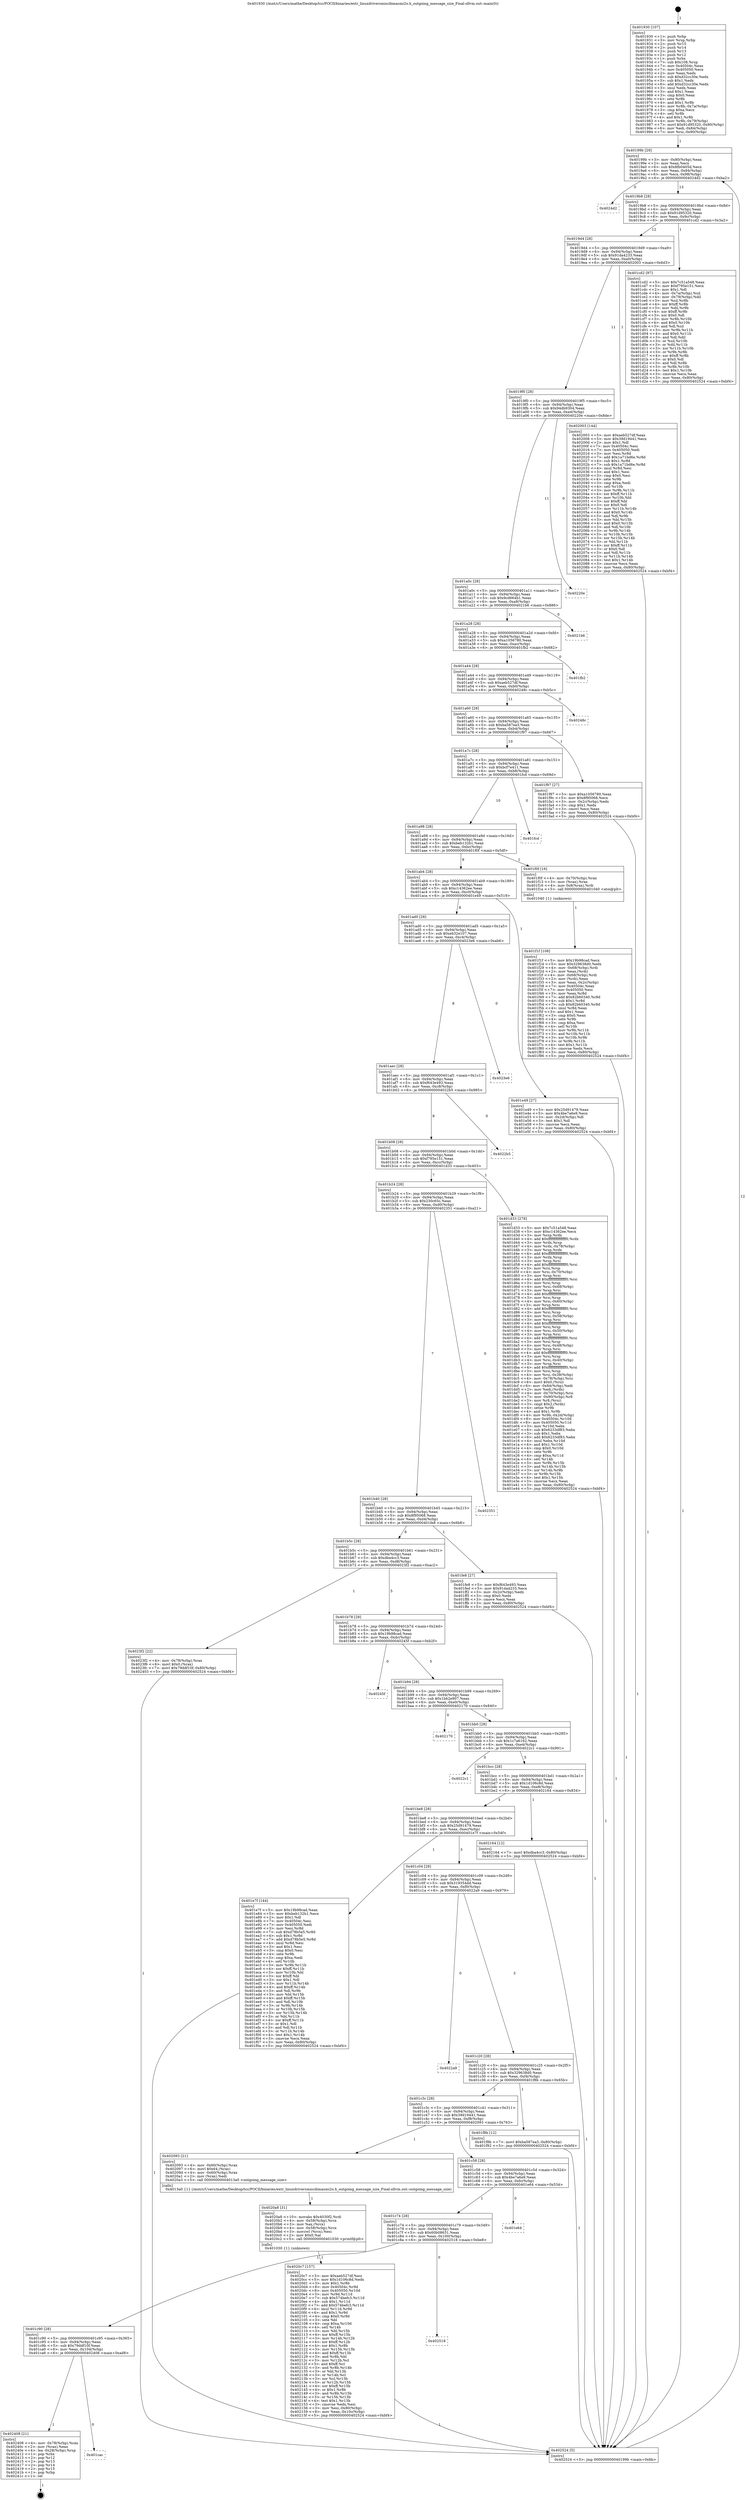 digraph "0x401930" {
  label = "0x401930 (/mnt/c/Users/mathe/Desktop/tcc/POCII/binaries/extr_linuxdriversmiscibmasmi2o.h_outgoing_message_size_Final-ollvm.out::main(0))"
  labelloc = "t"
  node[shape=record]

  Entry [label="",width=0.3,height=0.3,shape=circle,fillcolor=black,style=filled]
  "0x40199b" [label="{
     0x40199b [29]\l
     | [instrs]\l
     &nbsp;&nbsp;0x40199b \<+3\>: mov -0x80(%rbp),%eax\l
     &nbsp;&nbsp;0x40199e \<+2\>: mov %eax,%ecx\l
     &nbsp;&nbsp;0x4019a0 \<+6\>: sub $0x8fb0405d,%ecx\l
     &nbsp;&nbsp;0x4019a6 \<+6\>: mov %eax,-0x94(%rbp)\l
     &nbsp;&nbsp;0x4019ac \<+6\>: mov %ecx,-0x98(%rbp)\l
     &nbsp;&nbsp;0x4019b2 \<+6\>: je 00000000004024d2 \<main+0xba2\>\l
  }"]
  "0x4024d2" [label="{
     0x4024d2\l
  }", style=dashed]
  "0x4019b8" [label="{
     0x4019b8 [28]\l
     | [instrs]\l
     &nbsp;&nbsp;0x4019b8 \<+5\>: jmp 00000000004019bd \<main+0x8d\>\l
     &nbsp;&nbsp;0x4019bd \<+6\>: mov -0x94(%rbp),%eax\l
     &nbsp;&nbsp;0x4019c3 \<+5\>: sub $0x91d95320,%eax\l
     &nbsp;&nbsp;0x4019c8 \<+6\>: mov %eax,-0x9c(%rbp)\l
     &nbsp;&nbsp;0x4019ce \<+6\>: je 0000000000401cd2 \<main+0x3a2\>\l
  }"]
  Exit [label="",width=0.3,height=0.3,shape=circle,fillcolor=black,style=filled,peripheries=2]
  "0x401cd2" [label="{
     0x401cd2 [97]\l
     | [instrs]\l
     &nbsp;&nbsp;0x401cd2 \<+5\>: mov $0x7c51a548,%eax\l
     &nbsp;&nbsp;0x401cd7 \<+5\>: mov $0xf795e151,%ecx\l
     &nbsp;&nbsp;0x401cdc \<+2\>: mov $0x1,%dl\l
     &nbsp;&nbsp;0x401cde \<+4\>: mov -0x7a(%rbp),%sil\l
     &nbsp;&nbsp;0x401ce2 \<+4\>: mov -0x79(%rbp),%dil\l
     &nbsp;&nbsp;0x401ce6 \<+3\>: mov %sil,%r8b\l
     &nbsp;&nbsp;0x401ce9 \<+4\>: xor $0xff,%r8b\l
     &nbsp;&nbsp;0x401ced \<+3\>: mov %dil,%r9b\l
     &nbsp;&nbsp;0x401cf0 \<+4\>: xor $0xff,%r9b\l
     &nbsp;&nbsp;0x401cf4 \<+3\>: xor $0x0,%dl\l
     &nbsp;&nbsp;0x401cf7 \<+3\>: mov %r8b,%r10b\l
     &nbsp;&nbsp;0x401cfa \<+4\>: and $0x0,%r10b\l
     &nbsp;&nbsp;0x401cfe \<+3\>: and %dl,%sil\l
     &nbsp;&nbsp;0x401d01 \<+3\>: mov %r9b,%r11b\l
     &nbsp;&nbsp;0x401d04 \<+4\>: and $0x0,%r11b\l
     &nbsp;&nbsp;0x401d08 \<+3\>: and %dl,%dil\l
     &nbsp;&nbsp;0x401d0b \<+3\>: or %sil,%r10b\l
     &nbsp;&nbsp;0x401d0e \<+3\>: or %dil,%r11b\l
     &nbsp;&nbsp;0x401d11 \<+3\>: xor %r11b,%r10b\l
     &nbsp;&nbsp;0x401d14 \<+3\>: or %r9b,%r8b\l
     &nbsp;&nbsp;0x401d17 \<+4\>: xor $0xff,%r8b\l
     &nbsp;&nbsp;0x401d1b \<+3\>: or $0x0,%dl\l
     &nbsp;&nbsp;0x401d1e \<+3\>: and %dl,%r8b\l
     &nbsp;&nbsp;0x401d21 \<+3\>: or %r8b,%r10b\l
     &nbsp;&nbsp;0x401d24 \<+4\>: test $0x1,%r10b\l
     &nbsp;&nbsp;0x401d28 \<+3\>: cmovne %ecx,%eax\l
     &nbsp;&nbsp;0x401d2b \<+3\>: mov %eax,-0x80(%rbp)\l
     &nbsp;&nbsp;0x401d2e \<+5\>: jmp 0000000000402524 \<main+0xbf4\>\l
  }"]
  "0x4019d4" [label="{
     0x4019d4 [28]\l
     | [instrs]\l
     &nbsp;&nbsp;0x4019d4 \<+5\>: jmp 00000000004019d9 \<main+0xa9\>\l
     &nbsp;&nbsp;0x4019d9 \<+6\>: mov -0x94(%rbp),%eax\l
     &nbsp;&nbsp;0x4019df \<+5\>: sub $0x91da4233,%eax\l
     &nbsp;&nbsp;0x4019e4 \<+6\>: mov %eax,-0xa0(%rbp)\l
     &nbsp;&nbsp;0x4019ea \<+6\>: je 0000000000402003 \<main+0x6d3\>\l
  }"]
  "0x402524" [label="{
     0x402524 [5]\l
     | [instrs]\l
     &nbsp;&nbsp;0x402524 \<+5\>: jmp 000000000040199b \<main+0x6b\>\l
  }"]
  "0x401930" [label="{
     0x401930 [107]\l
     | [instrs]\l
     &nbsp;&nbsp;0x401930 \<+1\>: push %rbp\l
     &nbsp;&nbsp;0x401931 \<+3\>: mov %rsp,%rbp\l
     &nbsp;&nbsp;0x401934 \<+2\>: push %r15\l
     &nbsp;&nbsp;0x401936 \<+2\>: push %r14\l
     &nbsp;&nbsp;0x401938 \<+2\>: push %r13\l
     &nbsp;&nbsp;0x40193a \<+2\>: push %r12\l
     &nbsp;&nbsp;0x40193c \<+1\>: push %rbx\l
     &nbsp;&nbsp;0x40193d \<+7\>: sub $0x108,%rsp\l
     &nbsp;&nbsp;0x401944 \<+7\>: mov 0x40504c,%eax\l
     &nbsp;&nbsp;0x40194b \<+7\>: mov 0x405050,%ecx\l
     &nbsp;&nbsp;0x401952 \<+2\>: mov %eax,%edx\l
     &nbsp;&nbsp;0x401954 \<+6\>: sub $0xd32cc30e,%edx\l
     &nbsp;&nbsp;0x40195a \<+3\>: sub $0x1,%edx\l
     &nbsp;&nbsp;0x40195d \<+6\>: add $0xd32cc30e,%edx\l
     &nbsp;&nbsp;0x401963 \<+3\>: imul %edx,%eax\l
     &nbsp;&nbsp;0x401966 \<+3\>: and $0x1,%eax\l
     &nbsp;&nbsp;0x401969 \<+3\>: cmp $0x0,%eax\l
     &nbsp;&nbsp;0x40196c \<+4\>: sete %r8b\l
     &nbsp;&nbsp;0x401970 \<+4\>: and $0x1,%r8b\l
     &nbsp;&nbsp;0x401974 \<+4\>: mov %r8b,-0x7a(%rbp)\l
     &nbsp;&nbsp;0x401978 \<+3\>: cmp $0xa,%ecx\l
     &nbsp;&nbsp;0x40197b \<+4\>: setl %r8b\l
     &nbsp;&nbsp;0x40197f \<+4\>: and $0x1,%r8b\l
     &nbsp;&nbsp;0x401983 \<+4\>: mov %r8b,-0x79(%rbp)\l
     &nbsp;&nbsp;0x401987 \<+7\>: movl $0x91d95320,-0x80(%rbp)\l
     &nbsp;&nbsp;0x40198e \<+6\>: mov %edi,-0x84(%rbp)\l
     &nbsp;&nbsp;0x401994 \<+7\>: mov %rsi,-0x90(%rbp)\l
  }"]
  "0x401cac" [label="{
     0x401cac\l
  }", style=dashed]
  "0x402003" [label="{
     0x402003 [144]\l
     | [instrs]\l
     &nbsp;&nbsp;0x402003 \<+5\>: mov $0xaeb527df,%eax\l
     &nbsp;&nbsp;0x402008 \<+5\>: mov $0x39d19441,%ecx\l
     &nbsp;&nbsp;0x40200d \<+2\>: mov $0x1,%dl\l
     &nbsp;&nbsp;0x40200f \<+7\>: mov 0x40504c,%esi\l
     &nbsp;&nbsp;0x402016 \<+7\>: mov 0x405050,%edi\l
     &nbsp;&nbsp;0x40201d \<+3\>: mov %esi,%r8d\l
     &nbsp;&nbsp;0x402020 \<+7\>: add $0x1a71bd6e,%r8d\l
     &nbsp;&nbsp;0x402027 \<+4\>: sub $0x1,%r8d\l
     &nbsp;&nbsp;0x40202b \<+7\>: sub $0x1a71bd6e,%r8d\l
     &nbsp;&nbsp;0x402032 \<+4\>: imul %r8d,%esi\l
     &nbsp;&nbsp;0x402036 \<+3\>: and $0x1,%esi\l
     &nbsp;&nbsp;0x402039 \<+3\>: cmp $0x0,%esi\l
     &nbsp;&nbsp;0x40203c \<+4\>: sete %r9b\l
     &nbsp;&nbsp;0x402040 \<+3\>: cmp $0xa,%edi\l
     &nbsp;&nbsp;0x402043 \<+4\>: setl %r10b\l
     &nbsp;&nbsp;0x402047 \<+3\>: mov %r9b,%r11b\l
     &nbsp;&nbsp;0x40204a \<+4\>: xor $0xff,%r11b\l
     &nbsp;&nbsp;0x40204e \<+3\>: mov %r10b,%bl\l
     &nbsp;&nbsp;0x402051 \<+3\>: xor $0xff,%bl\l
     &nbsp;&nbsp;0x402054 \<+3\>: xor $0x0,%dl\l
     &nbsp;&nbsp;0x402057 \<+3\>: mov %r11b,%r14b\l
     &nbsp;&nbsp;0x40205a \<+4\>: and $0x0,%r14b\l
     &nbsp;&nbsp;0x40205e \<+3\>: and %dl,%r9b\l
     &nbsp;&nbsp;0x402061 \<+3\>: mov %bl,%r15b\l
     &nbsp;&nbsp;0x402064 \<+4\>: and $0x0,%r15b\l
     &nbsp;&nbsp;0x402068 \<+3\>: and %dl,%r10b\l
     &nbsp;&nbsp;0x40206b \<+3\>: or %r9b,%r14b\l
     &nbsp;&nbsp;0x40206e \<+3\>: or %r10b,%r15b\l
     &nbsp;&nbsp;0x402071 \<+3\>: xor %r15b,%r14b\l
     &nbsp;&nbsp;0x402074 \<+3\>: or %bl,%r11b\l
     &nbsp;&nbsp;0x402077 \<+4\>: xor $0xff,%r11b\l
     &nbsp;&nbsp;0x40207b \<+3\>: or $0x0,%dl\l
     &nbsp;&nbsp;0x40207e \<+3\>: and %dl,%r11b\l
     &nbsp;&nbsp;0x402081 \<+3\>: or %r11b,%r14b\l
     &nbsp;&nbsp;0x402084 \<+4\>: test $0x1,%r14b\l
     &nbsp;&nbsp;0x402088 \<+3\>: cmovne %ecx,%eax\l
     &nbsp;&nbsp;0x40208b \<+3\>: mov %eax,-0x80(%rbp)\l
     &nbsp;&nbsp;0x40208e \<+5\>: jmp 0000000000402524 \<main+0xbf4\>\l
  }"]
  "0x4019f0" [label="{
     0x4019f0 [28]\l
     | [instrs]\l
     &nbsp;&nbsp;0x4019f0 \<+5\>: jmp 00000000004019f5 \<main+0xc5\>\l
     &nbsp;&nbsp;0x4019f5 \<+6\>: mov -0x94(%rbp),%eax\l
     &nbsp;&nbsp;0x4019fb \<+5\>: sub $0x94db9304,%eax\l
     &nbsp;&nbsp;0x401a00 \<+6\>: mov %eax,-0xa4(%rbp)\l
     &nbsp;&nbsp;0x401a06 \<+6\>: je 000000000040220e \<main+0x8de\>\l
  }"]
  "0x402408" [label="{
     0x402408 [21]\l
     | [instrs]\l
     &nbsp;&nbsp;0x402408 \<+4\>: mov -0x78(%rbp),%rax\l
     &nbsp;&nbsp;0x40240c \<+2\>: mov (%rax),%eax\l
     &nbsp;&nbsp;0x40240e \<+4\>: lea -0x28(%rbp),%rsp\l
     &nbsp;&nbsp;0x402412 \<+1\>: pop %rbx\l
     &nbsp;&nbsp;0x402413 \<+2\>: pop %r12\l
     &nbsp;&nbsp;0x402415 \<+2\>: pop %r13\l
     &nbsp;&nbsp;0x402417 \<+2\>: pop %r14\l
     &nbsp;&nbsp;0x402419 \<+2\>: pop %r15\l
     &nbsp;&nbsp;0x40241b \<+1\>: pop %rbp\l
     &nbsp;&nbsp;0x40241c \<+1\>: ret\l
  }"]
  "0x40220e" [label="{
     0x40220e\l
  }", style=dashed]
  "0x401a0c" [label="{
     0x401a0c [28]\l
     | [instrs]\l
     &nbsp;&nbsp;0x401a0c \<+5\>: jmp 0000000000401a11 \<main+0xe1\>\l
     &nbsp;&nbsp;0x401a11 \<+6\>: mov -0x94(%rbp),%eax\l
     &nbsp;&nbsp;0x401a17 \<+5\>: sub $0x9cd664b1,%eax\l
     &nbsp;&nbsp;0x401a1c \<+6\>: mov %eax,-0xa8(%rbp)\l
     &nbsp;&nbsp;0x401a22 \<+6\>: je 00000000004021b6 \<main+0x886\>\l
  }"]
  "0x401c90" [label="{
     0x401c90 [28]\l
     | [instrs]\l
     &nbsp;&nbsp;0x401c90 \<+5\>: jmp 0000000000401c95 \<main+0x365\>\l
     &nbsp;&nbsp;0x401c95 \<+6\>: mov -0x94(%rbp),%eax\l
     &nbsp;&nbsp;0x401c9b \<+5\>: sub $0x79ddf10f,%eax\l
     &nbsp;&nbsp;0x401ca0 \<+6\>: mov %eax,-0x104(%rbp)\l
     &nbsp;&nbsp;0x401ca6 \<+6\>: je 0000000000402408 \<main+0xad8\>\l
  }"]
  "0x4021b6" [label="{
     0x4021b6\l
  }", style=dashed]
  "0x401a28" [label="{
     0x401a28 [28]\l
     | [instrs]\l
     &nbsp;&nbsp;0x401a28 \<+5\>: jmp 0000000000401a2d \<main+0xfd\>\l
     &nbsp;&nbsp;0x401a2d \<+6\>: mov -0x94(%rbp),%eax\l
     &nbsp;&nbsp;0x401a33 \<+5\>: sub $0xa1056780,%eax\l
     &nbsp;&nbsp;0x401a38 \<+6\>: mov %eax,-0xac(%rbp)\l
     &nbsp;&nbsp;0x401a3e \<+6\>: je 0000000000401fb2 \<main+0x682\>\l
  }"]
  "0x402518" [label="{
     0x402518\l
  }", style=dashed]
  "0x401fb2" [label="{
     0x401fb2\l
  }", style=dashed]
  "0x401a44" [label="{
     0x401a44 [28]\l
     | [instrs]\l
     &nbsp;&nbsp;0x401a44 \<+5\>: jmp 0000000000401a49 \<main+0x119\>\l
     &nbsp;&nbsp;0x401a49 \<+6\>: mov -0x94(%rbp),%eax\l
     &nbsp;&nbsp;0x401a4f \<+5\>: sub $0xaeb527df,%eax\l
     &nbsp;&nbsp;0x401a54 \<+6\>: mov %eax,-0xb0(%rbp)\l
     &nbsp;&nbsp;0x401a5a \<+6\>: je 000000000040248c \<main+0xb5c\>\l
  }"]
  "0x401c74" [label="{
     0x401c74 [28]\l
     | [instrs]\l
     &nbsp;&nbsp;0x401c74 \<+5\>: jmp 0000000000401c79 \<main+0x349\>\l
     &nbsp;&nbsp;0x401c79 \<+6\>: mov -0x94(%rbp),%eax\l
     &nbsp;&nbsp;0x401c7f \<+5\>: sub $0x60b08631,%eax\l
     &nbsp;&nbsp;0x401c84 \<+6\>: mov %eax,-0x100(%rbp)\l
     &nbsp;&nbsp;0x401c8a \<+6\>: je 0000000000402518 \<main+0xbe8\>\l
  }"]
  "0x40248c" [label="{
     0x40248c\l
  }", style=dashed]
  "0x401a60" [label="{
     0x401a60 [28]\l
     | [instrs]\l
     &nbsp;&nbsp;0x401a60 \<+5\>: jmp 0000000000401a65 \<main+0x135\>\l
     &nbsp;&nbsp;0x401a65 \<+6\>: mov -0x94(%rbp),%eax\l
     &nbsp;&nbsp;0x401a6b \<+5\>: sub $0xba587ea3,%eax\l
     &nbsp;&nbsp;0x401a70 \<+6\>: mov %eax,-0xb4(%rbp)\l
     &nbsp;&nbsp;0x401a76 \<+6\>: je 0000000000401f97 \<main+0x667\>\l
  }"]
  "0x401e64" [label="{
     0x401e64\l
  }", style=dashed]
  "0x401f97" [label="{
     0x401f97 [27]\l
     | [instrs]\l
     &nbsp;&nbsp;0x401f97 \<+5\>: mov $0xa1056780,%eax\l
     &nbsp;&nbsp;0x401f9c \<+5\>: mov $0x8f95068,%ecx\l
     &nbsp;&nbsp;0x401fa1 \<+3\>: mov -0x2c(%rbp),%edx\l
     &nbsp;&nbsp;0x401fa4 \<+3\>: cmp $0x1,%edx\l
     &nbsp;&nbsp;0x401fa7 \<+3\>: cmovl %ecx,%eax\l
     &nbsp;&nbsp;0x401faa \<+3\>: mov %eax,-0x80(%rbp)\l
     &nbsp;&nbsp;0x401fad \<+5\>: jmp 0000000000402524 \<main+0xbf4\>\l
  }"]
  "0x401a7c" [label="{
     0x401a7c [28]\l
     | [instrs]\l
     &nbsp;&nbsp;0x401a7c \<+5\>: jmp 0000000000401a81 \<main+0x151\>\l
     &nbsp;&nbsp;0x401a81 \<+6\>: mov -0x94(%rbp),%eax\l
     &nbsp;&nbsp;0x401a87 \<+5\>: sub $0xbcf7e411,%eax\l
     &nbsp;&nbsp;0x401a8c \<+6\>: mov %eax,-0xb8(%rbp)\l
     &nbsp;&nbsp;0x401a92 \<+6\>: je 0000000000401fcd \<main+0x69d\>\l
  }"]
  "0x4020c7" [label="{
     0x4020c7 [157]\l
     | [instrs]\l
     &nbsp;&nbsp;0x4020c7 \<+5\>: mov $0xaeb527df,%esi\l
     &nbsp;&nbsp;0x4020cc \<+5\>: mov $0x1d106c8d,%edx\l
     &nbsp;&nbsp;0x4020d1 \<+3\>: mov $0x1,%r8b\l
     &nbsp;&nbsp;0x4020d4 \<+8\>: mov 0x40504c,%r9d\l
     &nbsp;&nbsp;0x4020dc \<+8\>: mov 0x405050,%r10d\l
     &nbsp;&nbsp;0x4020e4 \<+3\>: mov %r9d,%r11d\l
     &nbsp;&nbsp;0x4020e7 \<+7\>: sub $0x574befc3,%r11d\l
     &nbsp;&nbsp;0x4020ee \<+4\>: sub $0x1,%r11d\l
     &nbsp;&nbsp;0x4020f2 \<+7\>: add $0x574befc3,%r11d\l
     &nbsp;&nbsp;0x4020f9 \<+4\>: imul %r11d,%r9d\l
     &nbsp;&nbsp;0x4020fd \<+4\>: and $0x1,%r9d\l
     &nbsp;&nbsp;0x402101 \<+4\>: cmp $0x0,%r9d\l
     &nbsp;&nbsp;0x402105 \<+3\>: sete %bl\l
     &nbsp;&nbsp;0x402108 \<+4\>: cmp $0xa,%r10d\l
     &nbsp;&nbsp;0x40210c \<+4\>: setl %r14b\l
     &nbsp;&nbsp;0x402110 \<+3\>: mov %bl,%r15b\l
     &nbsp;&nbsp;0x402113 \<+4\>: xor $0xff,%r15b\l
     &nbsp;&nbsp;0x402117 \<+3\>: mov %r14b,%r12b\l
     &nbsp;&nbsp;0x40211a \<+4\>: xor $0xff,%r12b\l
     &nbsp;&nbsp;0x40211e \<+4\>: xor $0x1,%r8b\l
     &nbsp;&nbsp;0x402122 \<+3\>: mov %r15b,%r13b\l
     &nbsp;&nbsp;0x402125 \<+4\>: and $0xff,%r13b\l
     &nbsp;&nbsp;0x402129 \<+3\>: and %r8b,%bl\l
     &nbsp;&nbsp;0x40212c \<+3\>: mov %r12b,%cl\l
     &nbsp;&nbsp;0x40212f \<+3\>: and $0xff,%cl\l
     &nbsp;&nbsp;0x402132 \<+3\>: and %r8b,%r14b\l
     &nbsp;&nbsp;0x402135 \<+3\>: or %bl,%r13b\l
     &nbsp;&nbsp;0x402138 \<+3\>: or %r14b,%cl\l
     &nbsp;&nbsp;0x40213b \<+3\>: xor %cl,%r13b\l
     &nbsp;&nbsp;0x40213e \<+3\>: or %r12b,%r15b\l
     &nbsp;&nbsp;0x402141 \<+4\>: xor $0xff,%r15b\l
     &nbsp;&nbsp;0x402145 \<+4\>: or $0x1,%r8b\l
     &nbsp;&nbsp;0x402149 \<+3\>: and %r8b,%r15b\l
     &nbsp;&nbsp;0x40214c \<+3\>: or %r15b,%r13b\l
     &nbsp;&nbsp;0x40214f \<+4\>: test $0x1,%r13b\l
     &nbsp;&nbsp;0x402153 \<+3\>: cmovne %edx,%esi\l
     &nbsp;&nbsp;0x402156 \<+3\>: mov %esi,-0x80(%rbp)\l
     &nbsp;&nbsp;0x402159 \<+6\>: mov %eax,-0x10c(%rbp)\l
     &nbsp;&nbsp;0x40215f \<+5\>: jmp 0000000000402524 \<main+0xbf4\>\l
  }"]
  "0x401fcd" [label="{
     0x401fcd\l
  }", style=dashed]
  "0x401a98" [label="{
     0x401a98 [28]\l
     | [instrs]\l
     &nbsp;&nbsp;0x401a98 \<+5\>: jmp 0000000000401a9d \<main+0x16d\>\l
     &nbsp;&nbsp;0x401a9d \<+6\>: mov -0x94(%rbp),%eax\l
     &nbsp;&nbsp;0x401aa3 \<+5\>: sub $0xbeb132b1,%eax\l
     &nbsp;&nbsp;0x401aa8 \<+6\>: mov %eax,-0xbc(%rbp)\l
     &nbsp;&nbsp;0x401aae \<+6\>: je 0000000000401f0f \<main+0x5df\>\l
  }"]
  "0x4020a8" [label="{
     0x4020a8 [31]\l
     | [instrs]\l
     &nbsp;&nbsp;0x4020a8 \<+10\>: movabs $0x4030f2,%rdi\l
     &nbsp;&nbsp;0x4020b2 \<+4\>: mov -0x58(%rbp),%rcx\l
     &nbsp;&nbsp;0x4020b6 \<+3\>: mov %ax,(%rcx)\l
     &nbsp;&nbsp;0x4020b9 \<+4\>: mov -0x58(%rbp),%rcx\l
     &nbsp;&nbsp;0x4020bd \<+3\>: movzwl (%rcx),%esi\l
     &nbsp;&nbsp;0x4020c0 \<+2\>: mov $0x0,%al\l
     &nbsp;&nbsp;0x4020c2 \<+5\>: call 0000000000401030 \<printf@plt\>\l
     | [calls]\l
     &nbsp;&nbsp;0x401030 \{1\} (unknown)\l
  }"]
  "0x401f0f" [label="{
     0x401f0f [16]\l
     | [instrs]\l
     &nbsp;&nbsp;0x401f0f \<+4\>: mov -0x70(%rbp),%rax\l
     &nbsp;&nbsp;0x401f13 \<+3\>: mov (%rax),%rax\l
     &nbsp;&nbsp;0x401f16 \<+4\>: mov 0x8(%rax),%rdi\l
     &nbsp;&nbsp;0x401f1a \<+5\>: call 0000000000401040 \<atoi@plt\>\l
     | [calls]\l
     &nbsp;&nbsp;0x401040 \{1\} (unknown)\l
  }"]
  "0x401ab4" [label="{
     0x401ab4 [28]\l
     | [instrs]\l
     &nbsp;&nbsp;0x401ab4 \<+5\>: jmp 0000000000401ab9 \<main+0x189\>\l
     &nbsp;&nbsp;0x401ab9 \<+6\>: mov -0x94(%rbp),%eax\l
     &nbsp;&nbsp;0x401abf \<+5\>: sub $0xc14362ee,%eax\l
     &nbsp;&nbsp;0x401ac4 \<+6\>: mov %eax,-0xc0(%rbp)\l
     &nbsp;&nbsp;0x401aca \<+6\>: je 0000000000401e49 \<main+0x519\>\l
  }"]
  "0x401c58" [label="{
     0x401c58 [28]\l
     | [instrs]\l
     &nbsp;&nbsp;0x401c58 \<+5\>: jmp 0000000000401c5d \<main+0x32d\>\l
     &nbsp;&nbsp;0x401c5d \<+6\>: mov -0x94(%rbp),%eax\l
     &nbsp;&nbsp;0x401c63 \<+5\>: sub $0x4be7a6e9,%eax\l
     &nbsp;&nbsp;0x401c68 \<+6\>: mov %eax,-0xfc(%rbp)\l
     &nbsp;&nbsp;0x401c6e \<+6\>: je 0000000000401e64 \<main+0x534\>\l
  }"]
  "0x401e49" [label="{
     0x401e49 [27]\l
     | [instrs]\l
     &nbsp;&nbsp;0x401e49 \<+5\>: mov $0x25d91479,%eax\l
     &nbsp;&nbsp;0x401e4e \<+5\>: mov $0x4be7a6e9,%ecx\l
     &nbsp;&nbsp;0x401e53 \<+3\>: mov -0x2d(%rbp),%dl\l
     &nbsp;&nbsp;0x401e56 \<+3\>: test $0x1,%dl\l
     &nbsp;&nbsp;0x401e59 \<+3\>: cmovne %ecx,%eax\l
     &nbsp;&nbsp;0x401e5c \<+3\>: mov %eax,-0x80(%rbp)\l
     &nbsp;&nbsp;0x401e5f \<+5\>: jmp 0000000000402524 \<main+0xbf4\>\l
  }"]
  "0x401ad0" [label="{
     0x401ad0 [28]\l
     | [instrs]\l
     &nbsp;&nbsp;0x401ad0 \<+5\>: jmp 0000000000401ad5 \<main+0x1a5\>\l
     &nbsp;&nbsp;0x401ad5 \<+6\>: mov -0x94(%rbp),%eax\l
     &nbsp;&nbsp;0x401adb \<+5\>: sub $0xeb32e107,%eax\l
     &nbsp;&nbsp;0x401ae0 \<+6\>: mov %eax,-0xc4(%rbp)\l
     &nbsp;&nbsp;0x401ae6 \<+6\>: je 00000000004023e6 \<main+0xab6\>\l
  }"]
  "0x402093" [label="{
     0x402093 [21]\l
     | [instrs]\l
     &nbsp;&nbsp;0x402093 \<+4\>: mov -0x60(%rbp),%rax\l
     &nbsp;&nbsp;0x402097 \<+6\>: movl $0x64,(%rax)\l
     &nbsp;&nbsp;0x40209d \<+4\>: mov -0x60(%rbp),%rax\l
     &nbsp;&nbsp;0x4020a1 \<+2\>: mov (%rax),%edi\l
     &nbsp;&nbsp;0x4020a3 \<+5\>: call 00000000004013a0 \<outgoing_message_size\>\l
     | [calls]\l
     &nbsp;&nbsp;0x4013a0 \{1\} (/mnt/c/Users/mathe/Desktop/tcc/POCII/binaries/extr_linuxdriversmiscibmasmi2o.h_outgoing_message_size_Final-ollvm.out::outgoing_message_size)\l
  }"]
  "0x4023e6" [label="{
     0x4023e6\l
  }", style=dashed]
  "0x401aec" [label="{
     0x401aec [28]\l
     | [instrs]\l
     &nbsp;&nbsp;0x401aec \<+5\>: jmp 0000000000401af1 \<main+0x1c1\>\l
     &nbsp;&nbsp;0x401af1 \<+6\>: mov -0x94(%rbp),%eax\l
     &nbsp;&nbsp;0x401af7 \<+5\>: sub $0xf643e493,%eax\l
     &nbsp;&nbsp;0x401afc \<+6\>: mov %eax,-0xc8(%rbp)\l
     &nbsp;&nbsp;0x401b02 \<+6\>: je 00000000004022b5 \<main+0x985\>\l
  }"]
  "0x401c3c" [label="{
     0x401c3c [28]\l
     | [instrs]\l
     &nbsp;&nbsp;0x401c3c \<+5\>: jmp 0000000000401c41 \<main+0x311\>\l
     &nbsp;&nbsp;0x401c41 \<+6\>: mov -0x94(%rbp),%eax\l
     &nbsp;&nbsp;0x401c47 \<+5\>: sub $0x39d19441,%eax\l
     &nbsp;&nbsp;0x401c4c \<+6\>: mov %eax,-0xf8(%rbp)\l
     &nbsp;&nbsp;0x401c52 \<+6\>: je 0000000000402093 \<main+0x763\>\l
  }"]
  "0x4022b5" [label="{
     0x4022b5\l
  }", style=dashed]
  "0x401b08" [label="{
     0x401b08 [28]\l
     | [instrs]\l
     &nbsp;&nbsp;0x401b08 \<+5\>: jmp 0000000000401b0d \<main+0x1dd\>\l
     &nbsp;&nbsp;0x401b0d \<+6\>: mov -0x94(%rbp),%eax\l
     &nbsp;&nbsp;0x401b13 \<+5\>: sub $0xf795e151,%eax\l
     &nbsp;&nbsp;0x401b18 \<+6\>: mov %eax,-0xcc(%rbp)\l
     &nbsp;&nbsp;0x401b1e \<+6\>: je 0000000000401d33 \<main+0x403\>\l
  }"]
  "0x401f8b" [label="{
     0x401f8b [12]\l
     | [instrs]\l
     &nbsp;&nbsp;0x401f8b \<+7\>: movl $0xba587ea3,-0x80(%rbp)\l
     &nbsp;&nbsp;0x401f92 \<+5\>: jmp 0000000000402524 \<main+0xbf4\>\l
  }"]
  "0x401d33" [label="{
     0x401d33 [278]\l
     | [instrs]\l
     &nbsp;&nbsp;0x401d33 \<+5\>: mov $0x7c51a548,%eax\l
     &nbsp;&nbsp;0x401d38 \<+5\>: mov $0xc14362ee,%ecx\l
     &nbsp;&nbsp;0x401d3d \<+3\>: mov %rsp,%rdx\l
     &nbsp;&nbsp;0x401d40 \<+4\>: add $0xfffffffffffffff0,%rdx\l
     &nbsp;&nbsp;0x401d44 \<+3\>: mov %rdx,%rsp\l
     &nbsp;&nbsp;0x401d47 \<+4\>: mov %rdx,-0x78(%rbp)\l
     &nbsp;&nbsp;0x401d4b \<+3\>: mov %rsp,%rdx\l
     &nbsp;&nbsp;0x401d4e \<+4\>: add $0xfffffffffffffff0,%rdx\l
     &nbsp;&nbsp;0x401d52 \<+3\>: mov %rdx,%rsp\l
     &nbsp;&nbsp;0x401d55 \<+3\>: mov %rsp,%rsi\l
     &nbsp;&nbsp;0x401d58 \<+4\>: add $0xfffffffffffffff0,%rsi\l
     &nbsp;&nbsp;0x401d5c \<+3\>: mov %rsi,%rsp\l
     &nbsp;&nbsp;0x401d5f \<+4\>: mov %rsi,-0x70(%rbp)\l
     &nbsp;&nbsp;0x401d63 \<+3\>: mov %rsp,%rsi\l
     &nbsp;&nbsp;0x401d66 \<+4\>: add $0xfffffffffffffff0,%rsi\l
     &nbsp;&nbsp;0x401d6a \<+3\>: mov %rsi,%rsp\l
     &nbsp;&nbsp;0x401d6d \<+4\>: mov %rsi,-0x68(%rbp)\l
     &nbsp;&nbsp;0x401d71 \<+3\>: mov %rsp,%rsi\l
     &nbsp;&nbsp;0x401d74 \<+4\>: add $0xfffffffffffffff0,%rsi\l
     &nbsp;&nbsp;0x401d78 \<+3\>: mov %rsi,%rsp\l
     &nbsp;&nbsp;0x401d7b \<+4\>: mov %rsi,-0x60(%rbp)\l
     &nbsp;&nbsp;0x401d7f \<+3\>: mov %rsp,%rsi\l
     &nbsp;&nbsp;0x401d82 \<+4\>: add $0xfffffffffffffff0,%rsi\l
     &nbsp;&nbsp;0x401d86 \<+3\>: mov %rsi,%rsp\l
     &nbsp;&nbsp;0x401d89 \<+4\>: mov %rsi,-0x58(%rbp)\l
     &nbsp;&nbsp;0x401d8d \<+3\>: mov %rsp,%rsi\l
     &nbsp;&nbsp;0x401d90 \<+4\>: add $0xfffffffffffffff0,%rsi\l
     &nbsp;&nbsp;0x401d94 \<+3\>: mov %rsi,%rsp\l
     &nbsp;&nbsp;0x401d97 \<+4\>: mov %rsi,-0x50(%rbp)\l
     &nbsp;&nbsp;0x401d9b \<+3\>: mov %rsp,%rsi\l
     &nbsp;&nbsp;0x401d9e \<+4\>: add $0xfffffffffffffff0,%rsi\l
     &nbsp;&nbsp;0x401da2 \<+3\>: mov %rsi,%rsp\l
     &nbsp;&nbsp;0x401da5 \<+4\>: mov %rsi,-0x48(%rbp)\l
     &nbsp;&nbsp;0x401da9 \<+3\>: mov %rsp,%rsi\l
     &nbsp;&nbsp;0x401dac \<+4\>: add $0xfffffffffffffff0,%rsi\l
     &nbsp;&nbsp;0x401db0 \<+3\>: mov %rsi,%rsp\l
     &nbsp;&nbsp;0x401db3 \<+4\>: mov %rsi,-0x40(%rbp)\l
     &nbsp;&nbsp;0x401db7 \<+3\>: mov %rsp,%rsi\l
     &nbsp;&nbsp;0x401dba \<+4\>: add $0xfffffffffffffff0,%rsi\l
     &nbsp;&nbsp;0x401dbe \<+3\>: mov %rsi,%rsp\l
     &nbsp;&nbsp;0x401dc1 \<+4\>: mov %rsi,-0x38(%rbp)\l
     &nbsp;&nbsp;0x401dc5 \<+4\>: mov -0x78(%rbp),%rsi\l
     &nbsp;&nbsp;0x401dc9 \<+6\>: movl $0x0,(%rsi)\l
     &nbsp;&nbsp;0x401dcf \<+6\>: mov -0x84(%rbp),%edi\l
     &nbsp;&nbsp;0x401dd5 \<+2\>: mov %edi,(%rdx)\l
     &nbsp;&nbsp;0x401dd7 \<+4\>: mov -0x70(%rbp),%rsi\l
     &nbsp;&nbsp;0x401ddb \<+7\>: mov -0x90(%rbp),%r8\l
     &nbsp;&nbsp;0x401de2 \<+3\>: mov %r8,(%rsi)\l
     &nbsp;&nbsp;0x401de5 \<+3\>: cmpl $0x2,(%rdx)\l
     &nbsp;&nbsp;0x401de8 \<+4\>: setne %r9b\l
     &nbsp;&nbsp;0x401dec \<+4\>: and $0x1,%r9b\l
     &nbsp;&nbsp;0x401df0 \<+4\>: mov %r9b,-0x2d(%rbp)\l
     &nbsp;&nbsp;0x401df4 \<+8\>: mov 0x40504c,%r10d\l
     &nbsp;&nbsp;0x401dfc \<+8\>: mov 0x405050,%r11d\l
     &nbsp;&nbsp;0x401e04 \<+3\>: mov %r10d,%ebx\l
     &nbsp;&nbsp;0x401e07 \<+6\>: sub $0x6233df83,%ebx\l
     &nbsp;&nbsp;0x401e0d \<+3\>: sub $0x1,%ebx\l
     &nbsp;&nbsp;0x401e10 \<+6\>: add $0x6233df83,%ebx\l
     &nbsp;&nbsp;0x401e16 \<+4\>: imul %ebx,%r10d\l
     &nbsp;&nbsp;0x401e1a \<+4\>: and $0x1,%r10d\l
     &nbsp;&nbsp;0x401e1e \<+4\>: cmp $0x0,%r10d\l
     &nbsp;&nbsp;0x401e22 \<+4\>: sete %r9b\l
     &nbsp;&nbsp;0x401e26 \<+4\>: cmp $0xa,%r11d\l
     &nbsp;&nbsp;0x401e2a \<+4\>: setl %r14b\l
     &nbsp;&nbsp;0x401e2e \<+3\>: mov %r9b,%r15b\l
     &nbsp;&nbsp;0x401e31 \<+3\>: and %r14b,%r15b\l
     &nbsp;&nbsp;0x401e34 \<+3\>: xor %r14b,%r9b\l
     &nbsp;&nbsp;0x401e37 \<+3\>: or %r9b,%r15b\l
     &nbsp;&nbsp;0x401e3a \<+4\>: test $0x1,%r15b\l
     &nbsp;&nbsp;0x401e3e \<+3\>: cmovne %ecx,%eax\l
     &nbsp;&nbsp;0x401e41 \<+3\>: mov %eax,-0x80(%rbp)\l
     &nbsp;&nbsp;0x401e44 \<+5\>: jmp 0000000000402524 \<main+0xbf4\>\l
  }"]
  "0x401b24" [label="{
     0x401b24 [28]\l
     | [instrs]\l
     &nbsp;&nbsp;0x401b24 \<+5\>: jmp 0000000000401b29 \<main+0x1f9\>\l
     &nbsp;&nbsp;0x401b29 \<+6\>: mov -0x94(%rbp),%eax\l
     &nbsp;&nbsp;0x401b2f \<+5\>: sub $0x230c65c,%eax\l
     &nbsp;&nbsp;0x401b34 \<+6\>: mov %eax,-0xd0(%rbp)\l
     &nbsp;&nbsp;0x401b3a \<+6\>: je 0000000000402351 \<main+0xa21\>\l
  }"]
  "0x401c20" [label="{
     0x401c20 [28]\l
     | [instrs]\l
     &nbsp;&nbsp;0x401c20 \<+5\>: jmp 0000000000401c25 \<main+0x2f5\>\l
     &nbsp;&nbsp;0x401c25 \<+6\>: mov -0x94(%rbp),%eax\l
     &nbsp;&nbsp;0x401c2b \<+5\>: sub $0x329638d0,%eax\l
     &nbsp;&nbsp;0x401c30 \<+6\>: mov %eax,-0xf4(%rbp)\l
     &nbsp;&nbsp;0x401c36 \<+6\>: je 0000000000401f8b \<main+0x65b\>\l
  }"]
  "0x4022a9" [label="{
     0x4022a9\l
  }", style=dashed]
  "0x402351" [label="{
     0x402351\l
  }", style=dashed]
  "0x401b40" [label="{
     0x401b40 [28]\l
     | [instrs]\l
     &nbsp;&nbsp;0x401b40 \<+5\>: jmp 0000000000401b45 \<main+0x215\>\l
     &nbsp;&nbsp;0x401b45 \<+6\>: mov -0x94(%rbp),%eax\l
     &nbsp;&nbsp;0x401b4b \<+5\>: sub $0x8f95068,%eax\l
     &nbsp;&nbsp;0x401b50 \<+6\>: mov %eax,-0xd4(%rbp)\l
     &nbsp;&nbsp;0x401b56 \<+6\>: je 0000000000401fe8 \<main+0x6b8\>\l
  }"]
  "0x401f1f" [label="{
     0x401f1f [108]\l
     | [instrs]\l
     &nbsp;&nbsp;0x401f1f \<+5\>: mov $0x19b98cad,%ecx\l
     &nbsp;&nbsp;0x401f24 \<+5\>: mov $0x329638d0,%edx\l
     &nbsp;&nbsp;0x401f29 \<+4\>: mov -0x68(%rbp),%rdi\l
     &nbsp;&nbsp;0x401f2d \<+2\>: mov %eax,(%rdi)\l
     &nbsp;&nbsp;0x401f2f \<+4\>: mov -0x68(%rbp),%rdi\l
     &nbsp;&nbsp;0x401f33 \<+2\>: mov (%rdi),%eax\l
     &nbsp;&nbsp;0x401f35 \<+3\>: mov %eax,-0x2c(%rbp)\l
     &nbsp;&nbsp;0x401f38 \<+7\>: mov 0x40504c,%eax\l
     &nbsp;&nbsp;0x401f3f \<+7\>: mov 0x405050,%esi\l
     &nbsp;&nbsp;0x401f46 \<+3\>: mov %eax,%r8d\l
     &nbsp;&nbsp;0x401f49 \<+7\>: add $0x82b60340,%r8d\l
     &nbsp;&nbsp;0x401f50 \<+4\>: sub $0x1,%r8d\l
     &nbsp;&nbsp;0x401f54 \<+7\>: sub $0x82b60340,%r8d\l
     &nbsp;&nbsp;0x401f5b \<+4\>: imul %r8d,%eax\l
     &nbsp;&nbsp;0x401f5f \<+3\>: and $0x1,%eax\l
     &nbsp;&nbsp;0x401f62 \<+3\>: cmp $0x0,%eax\l
     &nbsp;&nbsp;0x401f65 \<+4\>: sete %r9b\l
     &nbsp;&nbsp;0x401f69 \<+3\>: cmp $0xa,%esi\l
     &nbsp;&nbsp;0x401f6c \<+4\>: setl %r10b\l
     &nbsp;&nbsp;0x401f70 \<+3\>: mov %r9b,%r11b\l
     &nbsp;&nbsp;0x401f73 \<+3\>: and %r10b,%r11b\l
     &nbsp;&nbsp;0x401f76 \<+3\>: xor %r10b,%r9b\l
     &nbsp;&nbsp;0x401f79 \<+3\>: or %r9b,%r11b\l
     &nbsp;&nbsp;0x401f7c \<+4\>: test $0x1,%r11b\l
     &nbsp;&nbsp;0x401f80 \<+3\>: cmovne %edx,%ecx\l
     &nbsp;&nbsp;0x401f83 \<+3\>: mov %ecx,-0x80(%rbp)\l
     &nbsp;&nbsp;0x401f86 \<+5\>: jmp 0000000000402524 \<main+0xbf4\>\l
  }"]
  "0x401fe8" [label="{
     0x401fe8 [27]\l
     | [instrs]\l
     &nbsp;&nbsp;0x401fe8 \<+5\>: mov $0xf643e493,%eax\l
     &nbsp;&nbsp;0x401fed \<+5\>: mov $0x91da4233,%ecx\l
     &nbsp;&nbsp;0x401ff2 \<+3\>: mov -0x2c(%rbp),%edx\l
     &nbsp;&nbsp;0x401ff5 \<+3\>: cmp $0x0,%edx\l
     &nbsp;&nbsp;0x401ff8 \<+3\>: cmove %ecx,%eax\l
     &nbsp;&nbsp;0x401ffb \<+3\>: mov %eax,-0x80(%rbp)\l
     &nbsp;&nbsp;0x401ffe \<+5\>: jmp 0000000000402524 \<main+0xbf4\>\l
  }"]
  "0x401b5c" [label="{
     0x401b5c [28]\l
     | [instrs]\l
     &nbsp;&nbsp;0x401b5c \<+5\>: jmp 0000000000401b61 \<main+0x231\>\l
     &nbsp;&nbsp;0x401b61 \<+6\>: mov -0x94(%rbp),%eax\l
     &nbsp;&nbsp;0x401b67 \<+5\>: sub $0xdba4cc3,%eax\l
     &nbsp;&nbsp;0x401b6c \<+6\>: mov %eax,-0xd8(%rbp)\l
     &nbsp;&nbsp;0x401b72 \<+6\>: je 00000000004023f2 \<main+0xac2\>\l
  }"]
  "0x401c04" [label="{
     0x401c04 [28]\l
     | [instrs]\l
     &nbsp;&nbsp;0x401c04 \<+5\>: jmp 0000000000401c09 \<main+0x2d9\>\l
     &nbsp;&nbsp;0x401c09 \<+6\>: mov -0x94(%rbp),%eax\l
     &nbsp;&nbsp;0x401c0f \<+5\>: sub $0x319354dd,%eax\l
     &nbsp;&nbsp;0x401c14 \<+6\>: mov %eax,-0xf0(%rbp)\l
     &nbsp;&nbsp;0x401c1a \<+6\>: je 00000000004022a9 \<main+0x979\>\l
  }"]
  "0x4023f2" [label="{
     0x4023f2 [22]\l
     | [instrs]\l
     &nbsp;&nbsp;0x4023f2 \<+4\>: mov -0x78(%rbp),%rax\l
     &nbsp;&nbsp;0x4023f6 \<+6\>: movl $0x0,(%rax)\l
     &nbsp;&nbsp;0x4023fc \<+7\>: movl $0x79ddf10f,-0x80(%rbp)\l
     &nbsp;&nbsp;0x402403 \<+5\>: jmp 0000000000402524 \<main+0xbf4\>\l
  }"]
  "0x401b78" [label="{
     0x401b78 [28]\l
     | [instrs]\l
     &nbsp;&nbsp;0x401b78 \<+5\>: jmp 0000000000401b7d \<main+0x24d\>\l
     &nbsp;&nbsp;0x401b7d \<+6\>: mov -0x94(%rbp),%eax\l
     &nbsp;&nbsp;0x401b83 \<+5\>: sub $0x19b98cad,%eax\l
     &nbsp;&nbsp;0x401b88 \<+6\>: mov %eax,-0xdc(%rbp)\l
     &nbsp;&nbsp;0x401b8e \<+6\>: je 000000000040245f \<main+0xb2f\>\l
  }"]
  "0x401e7f" [label="{
     0x401e7f [144]\l
     | [instrs]\l
     &nbsp;&nbsp;0x401e7f \<+5\>: mov $0x19b98cad,%eax\l
     &nbsp;&nbsp;0x401e84 \<+5\>: mov $0xbeb132b1,%ecx\l
     &nbsp;&nbsp;0x401e89 \<+2\>: mov $0x1,%dl\l
     &nbsp;&nbsp;0x401e8b \<+7\>: mov 0x40504c,%esi\l
     &nbsp;&nbsp;0x401e92 \<+7\>: mov 0x405050,%edi\l
     &nbsp;&nbsp;0x401e99 \<+3\>: mov %esi,%r8d\l
     &nbsp;&nbsp;0x401e9c \<+7\>: sub $0xd78b5e5,%r8d\l
     &nbsp;&nbsp;0x401ea3 \<+4\>: sub $0x1,%r8d\l
     &nbsp;&nbsp;0x401ea7 \<+7\>: add $0xd78b5e5,%r8d\l
     &nbsp;&nbsp;0x401eae \<+4\>: imul %r8d,%esi\l
     &nbsp;&nbsp;0x401eb2 \<+3\>: and $0x1,%esi\l
     &nbsp;&nbsp;0x401eb5 \<+3\>: cmp $0x0,%esi\l
     &nbsp;&nbsp;0x401eb8 \<+4\>: sete %r9b\l
     &nbsp;&nbsp;0x401ebc \<+3\>: cmp $0xa,%edi\l
     &nbsp;&nbsp;0x401ebf \<+4\>: setl %r10b\l
     &nbsp;&nbsp;0x401ec3 \<+3\>: mov %r9b,%r11b\l
     &nbsp;&nbsp;0x401ec6 \<+4\>: xor $0xff,%r11b\l
     &nbsp;&nbsp;0x401eca \<+3\>: mov %r10b,%bl\l
     &nbsp;&nbsp;0x401ecd \<+3\>: xor $0xff,%bl\l
     &nbsp;&nbsp;0x401ed0 \<+3\>: xor $0x1,%dl\l
     &nbsp;&nbsp;0x401ed3 \<+3\>: mov %r11b,%r14b\l
     &nbsp;&nbsp;0x401ed6 \<+4\>: and $0xff,%r14b\l
     &nbsp;&nbsp;0x401eda \<+3\>: and %dl,%r9b\l
     &nbsp;&nbsp;0x401edd \<+3\>: mov %bl,%r15b\l
     &nbsp;&nbsp;0x401ee0 \<+4\>: and $0xff,%r15b\l
     &nbsp;&nbsp;0x401ee4 \<+3\>: and %dl,%r10b\l
     &nbsp;&nbsp;0x401ee7 \<+3\>: or %r9b,%r14b\l
     &nbsp;&nbsp;0x401eea \<+3\>: or %r10b,%r15b\l
     &nbsp;&nbsp;0x401eed \<+3\>: xor %r15b,%r14b\l
     &nbsp;&nbsp;0x401ef0 \<+3\>: or %bl,%r11b\l
     &nbsp;&nbsp;0x401ef3 \<+4\>: xor $0xff,%r11b\l
     &nbsp;&nbsp;0x401ef7 \<+3\>: or $0x1,%dl\l
     &nbsp;&nbsp;0x401efa \<+3\>: and %dl,%r11b\l
     &nbsp;&nbsp;0x401efd \<+3\>: or %r11b,%r14b\l
     &nbsp;&nbsp;0x401f00 \<+4\>: test $0x1,%r14b\l
     &nbsp;&nbsp;0x401f04 \<+3\>: cmovne %ecx,%eax\l
     &nbsp;&nbsp;0x401f07 \<+3\>: mov %eax,-0x80(%rbp)\l
     &nbsp;&nbsp;0x401f0a \<+5\>: jmp 0000000000402524 \<main+0xbf4\>\l
  }"]
  "0x40245f" [label="{
     0x40245f\l
  }", style=dashed]
  "0x401b94" [label="{
     0x401b94 [28]\l
     | [instrs]\l
     &nbsp;&nbsp;0x401b94 \<+5\>: jmp 0000000000401b99 \<main+0x269\>\l
     &nbsp;&nbsp;0x401b99 \<+6\>: mov -0x94(%rbp),%eax\l
     &nbsp;&nbsp;0x401b9f \<+5\>: sub $0x1bb2e907,%eax\l
     &nbsp;&nbsp;0x401ba4 \<+6\>: mov %eax,-0xe0(%rbp)\l
     &nbsp;&nbsp;0x401baa \<+6\>: je 0000000000402170 \<main+0x840\>\l
  }"]
  "0x401be8" [label="{
     0x401be8 [28]\l
     | [instrs]\l
     &nbsp;&nbsp;0x401be8 \<+5\>: jmp 0000000000401bed \<main+0x2bd\>\l
     &nbsp;&nbsp;0x401bed \<+6\>: mov -0x94(%rbp),%eax\l
     &nbsp;&nbsp;0x401bf3 \<+5\>: sub $0x25d91479,%eax\l
     &nbsp;&nbsp;0x401bf8 \<+6\>: mov %eax,-0xec(%rbp)\l
     &nbsp;&nbsp;0x401bfe \<+6\>: je 0000000000401e7f \<main+0x54f\>\l
  }"]
  "0x402170" [label="{
     0x402170\l
  }", style=dashed]
  "0x401bb0" [label="{
     0x401bb0 [28]\l
     | [instrs]\l
     &nbsp;&nbsp;0x401bb0 \<+5\>: jmp 0000000000401bb5 \<main+0x285\>\l
     &nbsp;&nbsp;0x401bb5 \<+6\>: mov -0x94(%rbp),%eax\l
     &nbsp;&nbsp;0x401bbb \<+5\>: sub $0x1c7a6162,%eax\l
     &nbsp;&nbsp;0x401bc0 \<+6\>: mov %eax,-0xe4(%rbp)\l
     &nbsp;&nbsp;0x401bc6 \<+6\>: je 00000000004022c1 \<main+0x991\>\l
  }"]
  "0x402164" [label="{
     0x402164 [12]\l
     | [instrs]\l
     &nbsp;&nbsp;0x402164 \<+7\>: movl $0xdba4cc3,-0x80(%rbp)\l
     &nbsp;&nbsp;0x40216b \<+5\>: jmp 0000000000402524 \<main+0xbf4\>\l
  }"]
  "0x4022c1" [label="{
     0x4022c1\l
  }", style=dashed]
  "0x401bcc" [label="{
     0x401bcc [28]\l
     | [instrs]\l
     &nbsp;&nbsp;0x401bcc \<+5\>: jmp 0000000000401bd1 \<main+0x2a1\>\l
     &nbsp;&nbsp;0x401bd1 \<+6\>: mov -0x94(%rbp),%eax\l
     &nbsp;&nbsp;0x401bd7 \<+5\>: sub $0x1d106c8d,%eax\l
     &nbsp;&nbsp;0x401bdc \<+6\>: mov %eax,-0xe8(%rbp)\l
     &nbsp;&nbsp;0x401be2 \<+6\>: je 0000000000402164 \<main+0x834\>\l
  }"]
  Entry -> "0x401930" [label=" 1"]
  "0x40199b" -> "0x4024d2" [label=" 0"]
  "0x40199b" -> "0x4019b8" [label=" 13"]
  "0x402408" -> Exit [label=" 1"]
  "0x4019b8" -> "0x401cd2" [label=" 1"]
  "0x4019b8" -> "0x4019d4" [label=" 12"]
  "0x401cd2" -> "0x402524" [label=" 1"]
  "0x401930" -> "0x40199b" [label=" 1"]
  "0x402524" -> "0x40199b" [label=" 12"]
  "0x401c90" -> "0x401cac" [label=" 0"]
  "0x4019d4" -> "0x402003" [label=" 1"]
  "0x4019d4" -> "0x4019f0" [label=" 11"]
  "0x401c90" -> "0x402408" [label=" 1"]
  "0x4019f0" -> "0x40220e" [label=" 0"]
  "0x4019f0" -> "0x401a0c" [label=" 11"]
  "0x401c74" -> "0x401c90" [label=" 1"]
  "0x401a0c" -> "0x4021b6" [label=" 0"]
  "0x401a0c" -> "0x401a28" [label=" 11"]
  "0x401c74" -> "0x402518" [label=" 0"]
  "0x401a28" -> "0x401fb2" [label=" 0"]
  "0x401a28" -> "0x401a44" [label=" 11"]
  "0x401c58" -> "0x401c74" [label=" 1"]
  "0x401a44" -> "0x40248c" [label=" 0"]
  "0x401a44" -> "0x401a60" [label=" 11"]
  "0x401c58" -> "0x401e64" [label=" 0"]
  "0x401a60" -> "0x401f97" [label=" 1"]
  "0x401a60" -> "0x401a7c" [label=" 10"]
  "0x4023f2" -> "0x402524" [label=" 1"]
  "0x401a7c" -> "0x401fcd" [label=" 0"]
  "0x401a7c" -> "0x401a98" [label=" 10"]
  "0x402164" -> "0x402524" [label=" 1"]
  "0x401a98" -> "0x401f0f" [label=" 1"]
  "0x401a98" -> "0x401ab4" [label=" 9"]
  "0x4020c7" -> "0x402524" [label=" 1"]
  "0x401ab4" -> "0x401e49" [label=" 1"]
  "0x401ab4" -> "0x401ad0" [label=" 8"]
  "0x4020a8" -> "0x4020c7" [label=" 1"]
  "0x401ad0" -> "0x4023e6" [label=" 0"]
  "0x401ad0" -> "0x401aec" [label=" 8"]
  "0x402093" -> "0x4020a8" [label=" 1"]
  "0x401aec" -> "0x4022b5" [label=" 0"]
  "0x401aec" -> "0x401b08" [label=" 8"]
  "0x401c3c" -> "0x402093" [label=" 1"]
  "0x401b08" -> "0x401d33" [label=" 1"]
  "0x401b08" -> "0x401b24" [label=" 7"]
  "0x401c3c" -> "0x401c58" [label=" 1"]
  "0x401d33" -> "0x402524" [label=" 1"]
  "0x401e49" -> "0x402524" [label=" 1"]
  "0x401fe8" -> "0x402524" [label=" 1"]
  "0x401b24" -> "0x402351" [label=" 0"]
  "0x401b24" -> "0x401b40" [label=" 7"]
  "0x401f97" -> "0x402524" [label=" 1"]
  "0x401b40" -> "0x401fe8" [label=" 1"]
  "0x401b40" -> "0x401b5c" [label=" 6"]
  "0x401c20" -> "0x401c3c" [label=" 2"]
  "0x401b5c" -> "0x4023f2" [label=" 1"]
  "0x401b5c" -> "0x401b78" [label=" 5"]
  "0x401c20" -> "0x401f8b" [label=" 1"]
  "0x401b78" -> "0x40245f" [label=" 0"]
  "0x401b78" -> "0x401b94" [label=" 5"]
  "0x402003" -> "0x402524" [label=" 1"]
  "0x401b94" -> "0x402170" [label=" 0"]
  "0x401b94" -> "0x401bb0" [label=" 5"]
  "0x401c04" -> "0x4022a9" [label=" 0"]
  "0x401bb0" -> "0x4022c1" [label=" 0"]
  "0x401bb0" -> "0x401bcc" [label=" 5"]
  "0x401f8b" -> "0x402524" [label=" 1"]
  "0x401bcc" -> "0x402164" [label=" 1"]
  "0x401bcc" -> "0x401be8" [label=" 4"]
  "0x401c04" -> "0x401c20" [label=" 3"]
  "0x401be8" -> "0x401e7f" [label=" 1"]
  "0x401be8" -> "0x401c04" [label=" 3"]
  "0x401e7f" -> "0x402524" [label=" 1"]
  "0x401f0f" -> "0x401f1f" [label=" 1"]
  "0x401f1f" -> "0x402524" [label=" 1"]
}
